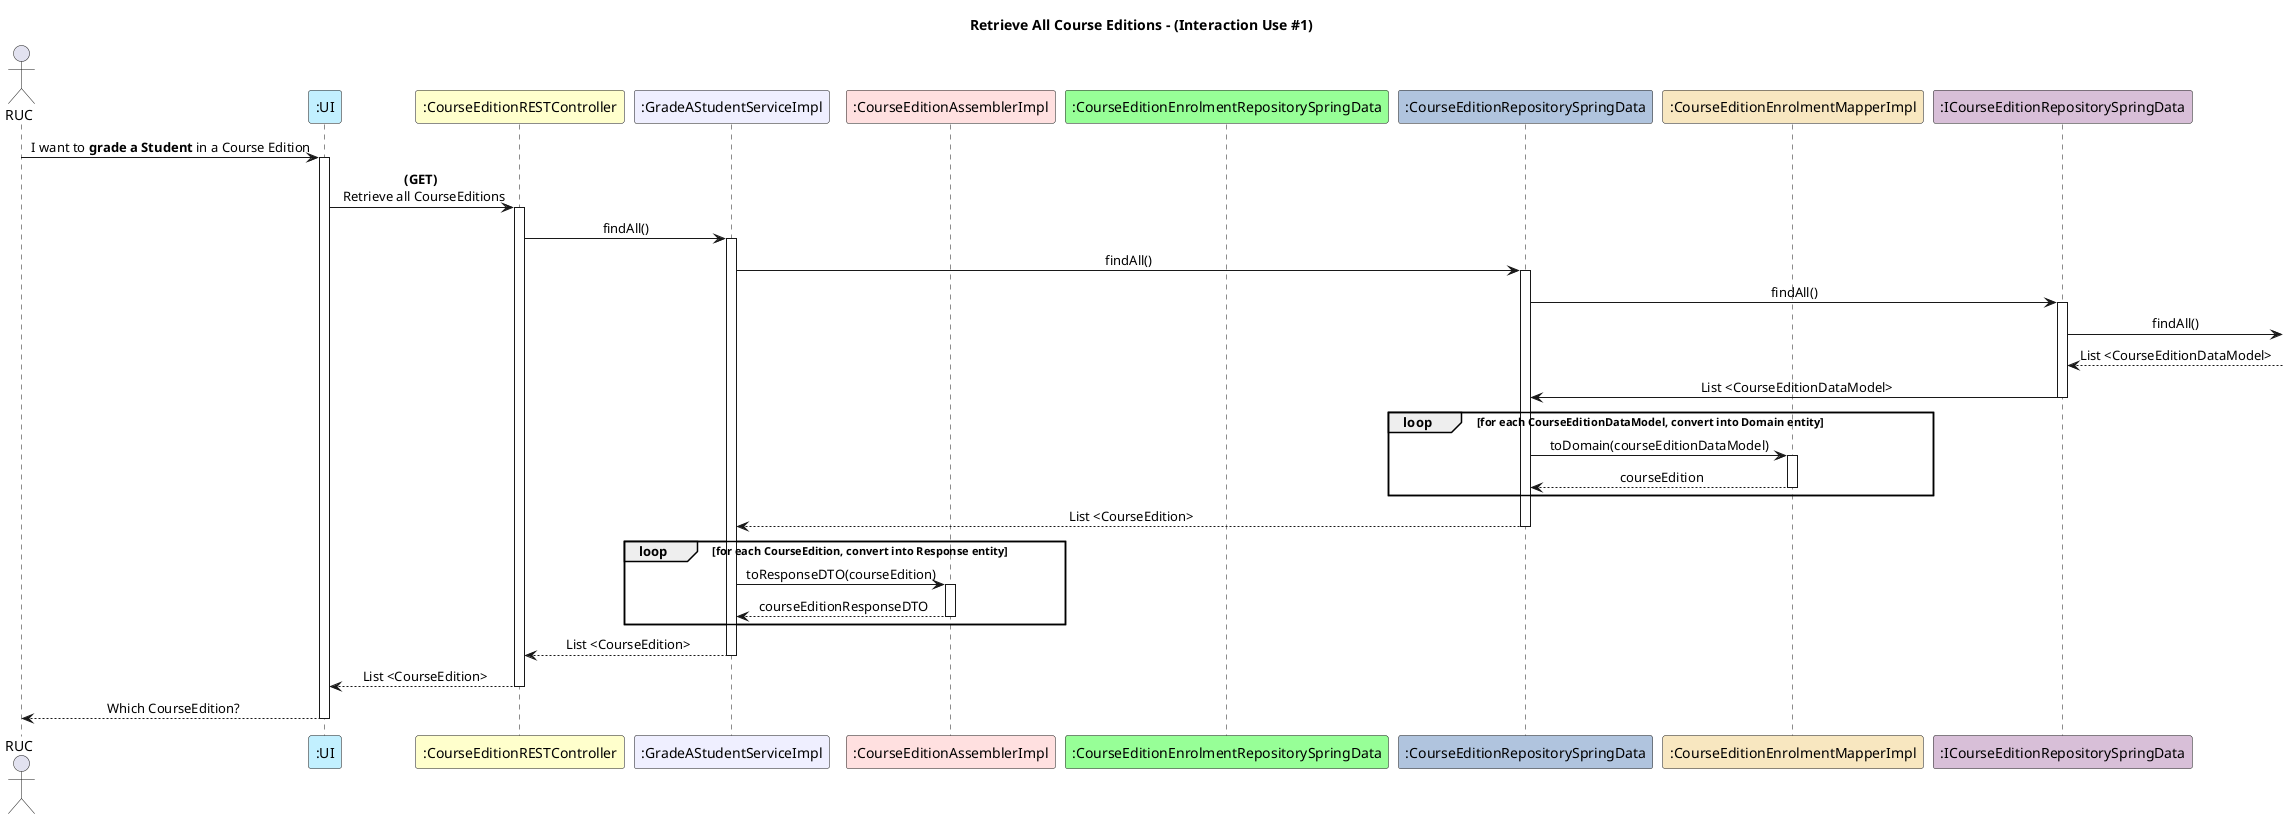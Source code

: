 @startuml

title Retrieve All Course Editions - (Interaction Use #1)
skinparam sequencemessagealign center

actor RUC
participant ":UI" as ui #application
participant ":CourseEditionRESTController" as ctrlrREST #business
participant ":GradeAStudentServiceImpl" as service #motivation
participant ":CourseEditionAssemblerImpl" as assembler #implementation
participant ":CourseEditionEnrolmentRepositorySpringData" as ceer #physical
participant ":CourseEditionRepositorySpringData" as courseEditionRepo #lightsteelblue
participant ":CourseEditionEnrolmentMapperImpl" as ceemp #strategy
participant ":ICourseEditionRepositorySpringData" as icourseEditionRepo #thistle

RUC -> ui : I want to **grade a Student** in a Course Edition
activate ui
ui -> ctrlrREST : **(GET)** \n Retrieve all CourseEditions
activate ctrlrREST
ctrlrREST -> service : findAll()
activate service
service -> courseEditionRepo : findAll()
activate courseEditionRepo
courseEditionRepo -> icourseEditionRepo : findAll()
activate icourseEditionRepo
icourseEditionRepo ->  : findAll()
icourseEditionRepo <--  : List <CourseEditionDataModel>
icourseEditionRepo -> courseEditionRepo : List <CourseEditionDataModel>
deactivate icourseEditionRepo

loop for each CourseEditionDataModel, convert into Domain entity
    courseEditionRepo -> ceemp : toDomain(courseEditionDataModel)
    activate ceemp
    ceemp --> courseEditionRepo : courseEdition
    deactivate ceemp
end

courseEditionRepo --> service : List <CourseEdition>
deactivate courseEditionRepo

loop for each CourseEdition, convert into Response entity
    service -> assembler : toResponseDTO(courseEdition)
    activate assembler
    assembler --> service : courseEditionResponseDTO
    deactivate assembler
end

deactivate courseEditionRepo
service --> ctrlrREST : List <CourseEdition>
deactivate service
ctrlrREST --> ui : List <CourseEdition>
deactivate ctrlrREST
ui --> RUC : Which CourseEdition?
deactivate ui

@enduml